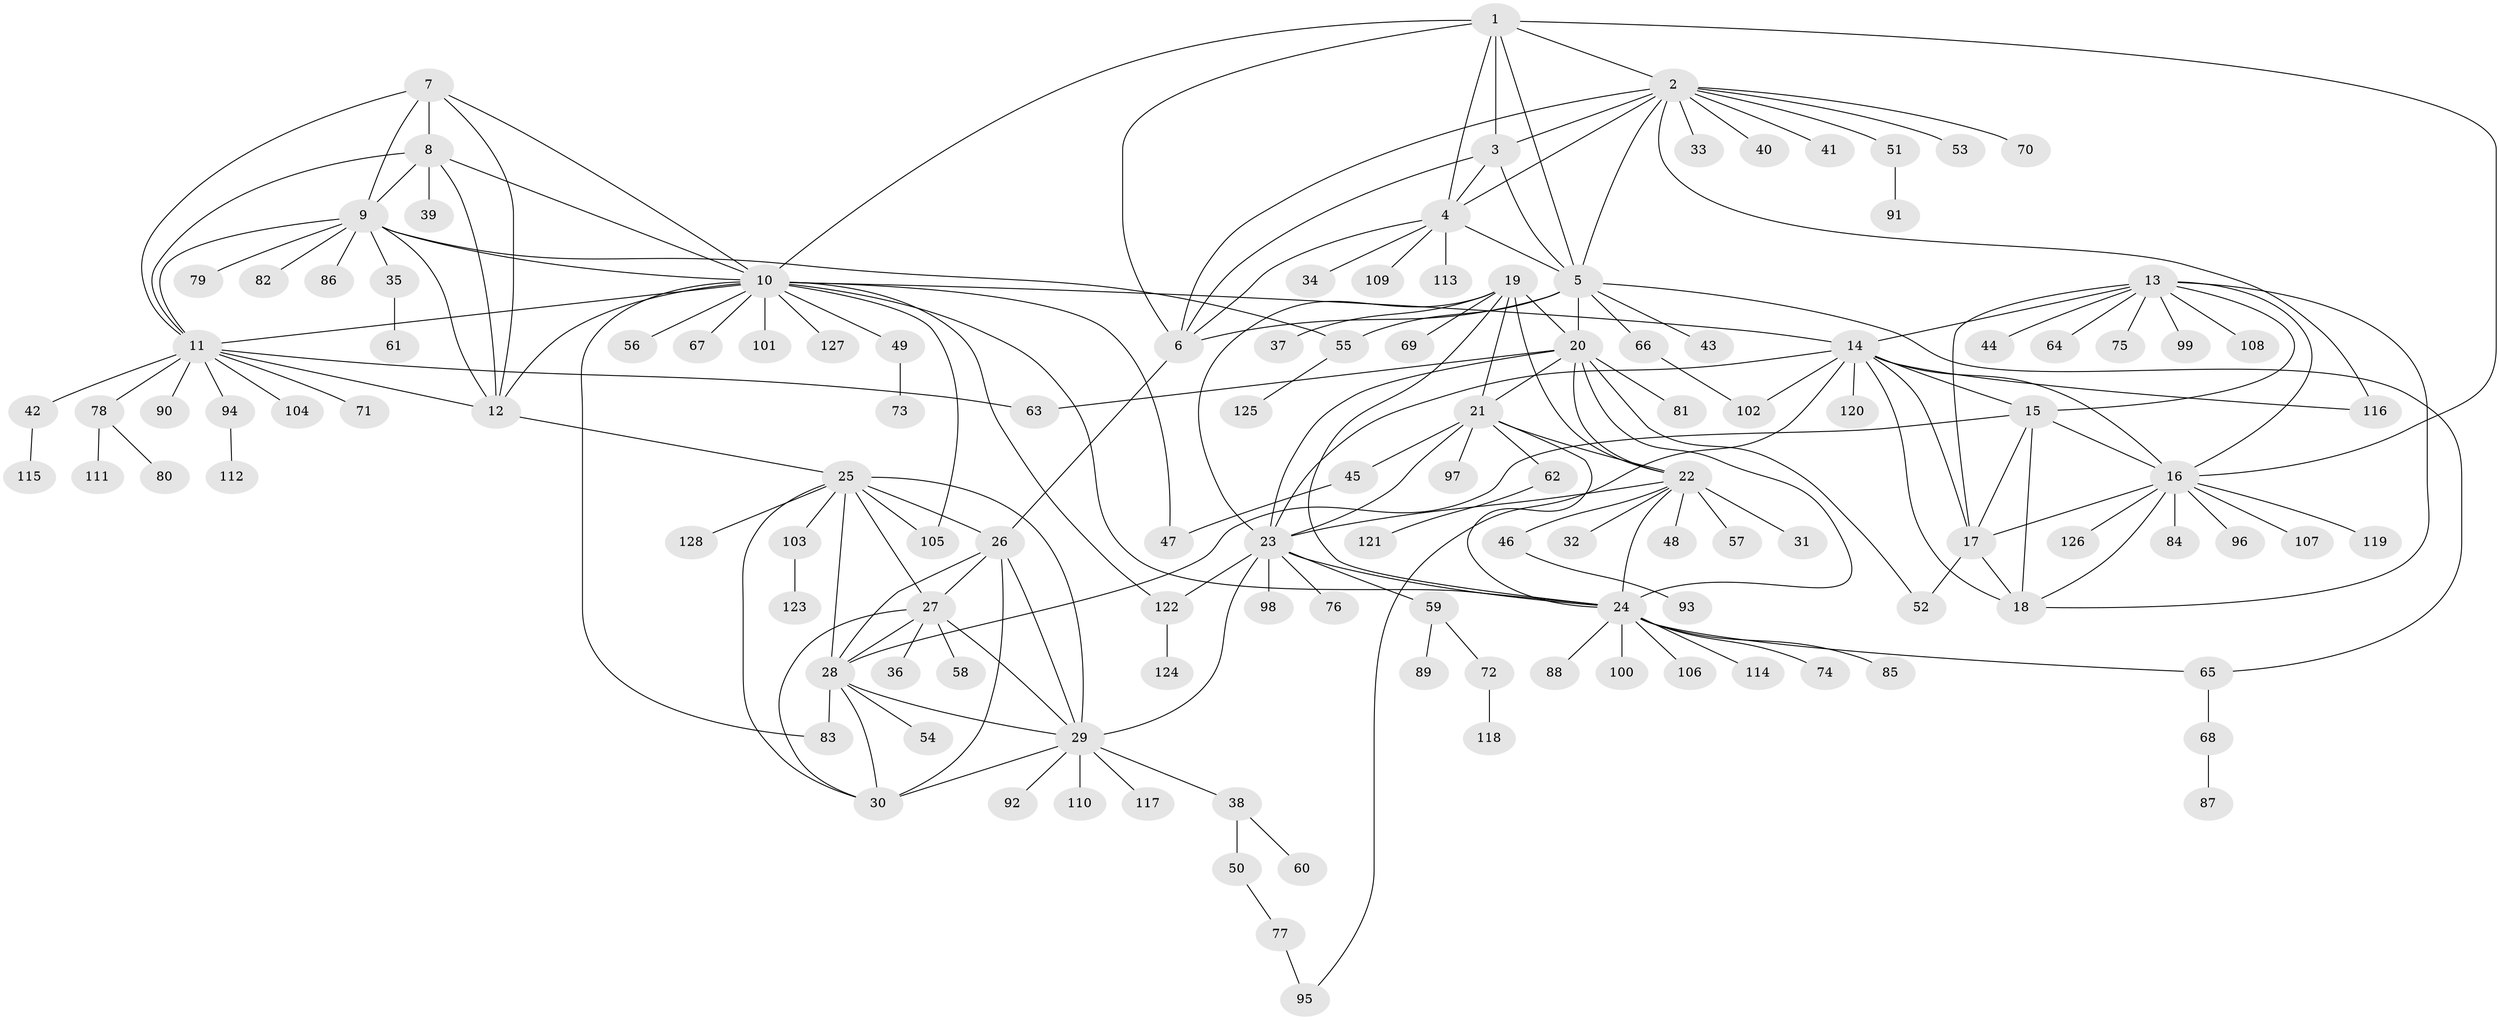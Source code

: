 // coarse degree distribution, {12: 0.021052631578947368, 4: 0.021052631578947368, 5: 0.042105263157894736, 8: 0.06315789473684211, 3: 0.021052631578947368, 20: 0.010526315789473684, 9: 0.021052631578947368, 7: 0.010526315789473684, 6: 0.021052631578947368, 11: 0.010526315789473684, 1: 0.5684210526315789, 2: 0.18947368421052632}
// Generated by graph-tools (version 1.1) at 2025/52/02/27/25 19:52:19]
// undirected, 128 vertices, 194 edges
graph export_dot {
graph [start="1"]
  node [color=gray90,style=filled];
  1;
  2;
  3;
  4;
  5;
  6;
  7;
  8;
  9;
  10;
  11;
  12;
  13;
  14;
  15;
  16;
  17;
  18;
  19;
  20;
  21;
  22;
  23;
  24;
  25;
  26;
  27;
  28;
  29;
  30;
  31;
  32;
  33;
  34;
  35;
  36;
  37;
  38;
  39;
  40;
  41;
  42;
  43;
  44;
  45;
  46;
  47;
  48;
  49;
  50;
  51;
  52;
  53;
  54;
  55;
  56;
  57;
  58;
  59;
  60;
  61;
  62;
  63;
  64;
  65;
  66;
  67;
  68;
  69;
  70;
  71;
  72;
  73;
  74;
  75;
  76;
  77;
  78;
  79;
  80;
  81;
  82;
  83;
  84;
  85;
  86;
  87;
  88;
  89;
  90;
  91;
  92;
  93;
  94;
  95;
  96;
  97;
  98;
  99;
  100;
  101;
  102;
  103;
  104;
  105;
  106;
  107;
  108;
  109;
  110;
  111;
  112;
  113;
  114;
  115;
  116;
  117;
  118;
  119;
  120;
  121;
  122;
  123;
  124;
  125;
  126;
  127;
  128;
  1 -- 2;
  1 -- 3;
  1 -- 4;
  1 -- 5;
  1 -- 6;
  1 -- 10;
  1 -- 16;
  2 -- 3;
  2 -- 4;
  2 -- 5;
  2 -- 6;
  2 -- 33;
  2 -- 40;
  2 -- 41;
  2 -- 51;
  2 -- 53;
  2 -- 70;
  2 -- 116;
  3 -- 4;
  3 -- 5;
  3 -- 6;
  4 -- 5;
  4 -- 6;
  4 -- 34;
  4 -- 109;
  4 -- 113;
  5 -- 6;
  5 -- 20;
  5 -- 43;
  5 -- 55;
  5 -- 65;
  5 -- 66;
  6 -- 26;
  7 -- 8;
  7 -- 9;
  7 -- 10;
  7 -- 11;
  7 -- 12;
  8 -- 9;
  8 -- 10;
  8 -- 11;
  8 -- 12;
  8 -- 39;
  9 -- 10;
  9 -- 11;
  9 -- 12;
  9 -- 35;
  9 -- 55;
  9 -- 79;
  9 -- 82;
  9 -- 86;
  10 -- 11;
  10 -- 12;
  10 -- 14;
  10 -- 24;
  10 -- 47;
  10 -- 49;
  10 -- 56;
  10 -- 67;
  10 -- 83;
  10 -- 101;
  10 -- 105;
  10 -- 122;
  10 -- 127;
  11 -- 12;
  11 -- 42;
  11 -- 63;
  11 -- 71;
  11 -- 78;
  11 -- 90;
  11 -- 94;
  11 -- 104;
  12 -- 25;
  13 -- 14;
  13 -- 15;
  13 -- 16;
  13 -- 17;
  13 -- 18;
  13 -- 44;
  13 -- 64;
  13 -- 75;
  13 -- 99;
  13 -- 108;
  14 -- 15;
  14 -- 16;
  14 -- 17;
  14 -- 18;
  14 -- 23;
  14 -- 95;
  14 -- 102;
  14 -- 116;
  14 -- 120;
  15 -- 16;
  15 -- 17;
  15 -- 18;
  15 -- 28;
  16 -- 17;
  16 -- 18;
  16 -- 84;
  16 -- 96;
  16 -- 107;
  16 -- 119;
  16 -- 126;
  17 -- 18;
  17 -- 52;
  19 -- 20;
  19 -- 21;
  19 -- 22;
  19 -- 23;
  19 -- 24;
  19 -- 37;
  19 -- 69;
  20 -- 21;
  20 -- 22;
  20 -- 23;
  20 -- 24;
  20 -- 52;
  20 -- 63;
  20 -- 81;
  21 -- 22;
  21 -- 23;
  21 -- 24;
  21 -- 45;
  21 -- 62;
  21 -- 97;
  22 -- 23;
  22 -- 24;
  22 -- 31;
  22 -- 32;
  22 -- 46;
  22 -- 48;
  22 -- 57;
  23 -- 24;
  23 -- 29;
  23 -- 59;
  23 -- 76;
  23 -- 98;
  23 -- 122;
  24 -- 65;
  24 -- 74;
  24 -- 85;
  24 -- 88;
  24 -- 100;
  24 -- 106;
  24 -- 114;
  25 -- 26;
  25 -- 27;
  25 -- 28;
  25 -- 29;
  25 -- 30;
  25 -- 103;
  25 -- 105;
  25 -- 128;
  26 -- 27;
  26 -- 28;
  26 -- 29;
  26 -- 30;
  27 -- 28;
  27 -- 29;
  27 -- 30;
  27 -- 36;
  27 -- 58;
  28 -- 29;
  28 -- 30;
  28 -- 54;
  28 -- 83;
  29 -- 30;
  29 -- 38;
  29 -- 92;
  29 -- 110;
  29 -- 117;
  35 -- 61;
  38 -- 50;
  38 -- 60;
  42 -- 115;
  45 -- 47;
  46 -- 93;
  49 -- 73;
  50 -- 77;
  51 -- 91;
  55 -- 125;
  59 -- 72;
  59 -- 89;
  62 -- 121;
  65 -- 68;
  66 -- 102;
  68 -- 87;
  72 -- 118;
  77 -- 95;
  78 -- 80;
  78 -- 111;
  94 -- 112;
  103 -- 123;
  122 -- 124;
}
